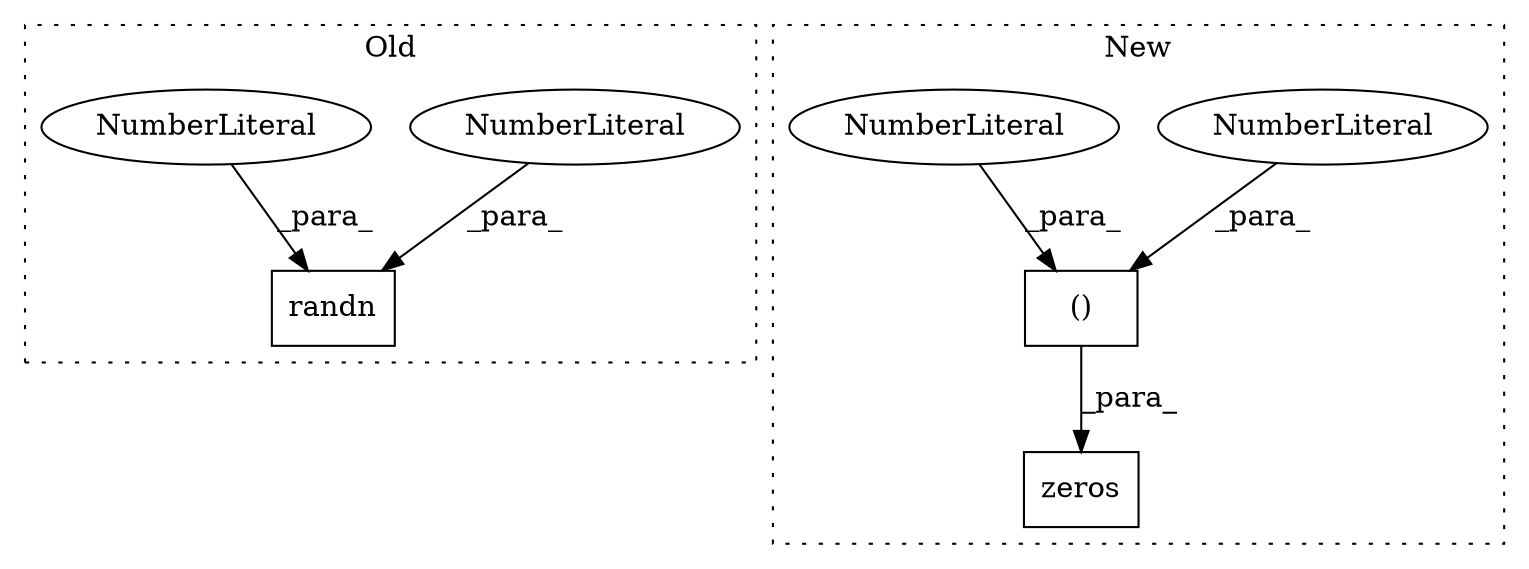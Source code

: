 digraph G {
subgraph cluster0 {
1 [label="randn" a="32" s="12125,12142" l="6,1" shape="box"];
3 [label="NumberLiteral" a="34" s="12133" l="1" shape="ellipse"];
4 [label="NumberLiteral" a="34" s="12131" l="1" shape="ellipse"];
label = "Old";
style="dotted";
}
subgraph cluster1 {
2 [label="zeros" a="32" s="14454,14519" l="13,1" shape="box"];
5 [label="()" a="106" s="14467" l="47" shape="box"];
6 [label="NumberLiteral" a="34" s="14467" l="1" shape="ellipse"];
7 [label="NumberLiteral" a="34" s="14511" l="3" shape="ellipse"];
label = "New";
style="dotted";
}
3 -> 1 [label="_para_"];
4 -> 1 [label="_para_"];
5 -> 2 [label="_para_"];
6 -> 5 [label="_para_"];
7 -> 5 [label="_para_"];
}